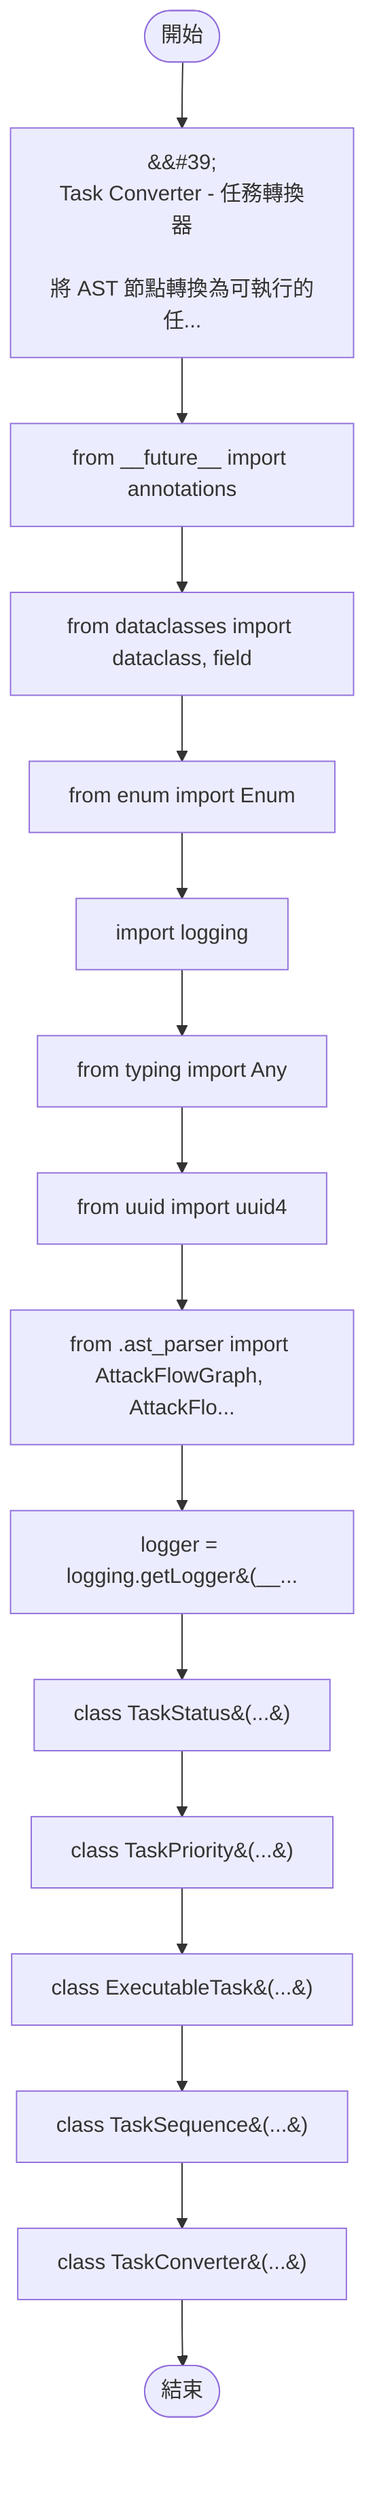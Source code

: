 flowchart TB
    n1([開始])
    n2([結束])
    n3[&amp;&#35;39;\nTask Converter - 任務轉換器\n\n將 AST 節點轉換為可執行的任...]
    n4[from __future__ import annotations]
    n5[from dataclasses import dataclass, field]
    n6[from enum import Enum]
    n7[import logging]
    n8[from typing import Any]
    n9[from uuid import uuid4]
    n10[from .ast_parser import AttackFlowGraph, AttackFlo...]
    n11[logger = logging.getLogger&#40;__...]
    n12[class TaskStatus&#40;...&#41;]
    n13[class TaskPriority&#40;...&#41;]
    n14[class ExecutableTask&#40;...&#41;]
    n15[class TaskSequence&#40;...&#41;]
    n16[class TaskConverter&#40;...&#41;]
    n1 --> n3
    n3 --> n4
    n4 --> n5
    n5 --> n6
    n6 --> n7
    n7 --> n8
    n8 --> n9
    n9 --> n10
    n10 --> n11
    n11 --> n12
    n12 --> n13
    n13 --> n14
    n14 --> n15
    n15 --> n16
    n16 --> n2